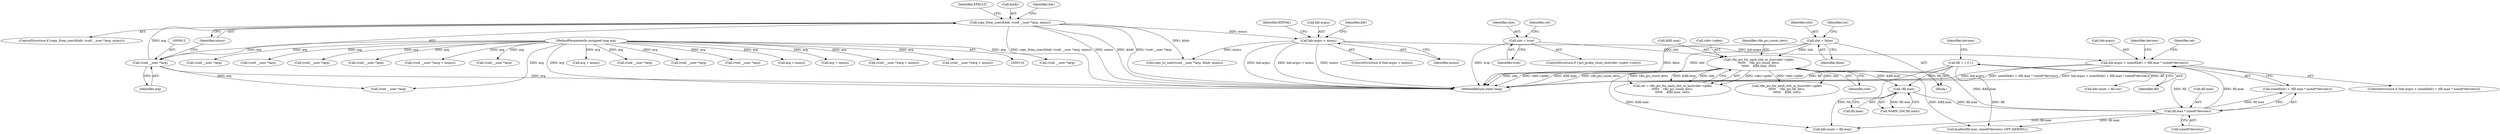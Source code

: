 digraph "0_linux_05692d7005a364add85c6e25a6c4447ce08f913a@API" {
"1000976" [label="(Call,hdr.argsz < sizeof(hdr) + (fill.max * sizeof(*devices)))"];
"1000919" [label="(Call,hdr.argsz < minsz)"];
"1000908" [label="(Call,copy_from_user(&hdr, (void __user *)arg, minsz))"];
"1000911" [label="(Call,(void __user *)arg)"];
"1000119" [label="(MethodParameterIn,unsigned long arg)"];
"1000983" [label="(Call,fill.max * sizeof(*devices))"];
"1000971" [label="(Call,!fill.max)"];
"1000893" [label="(Call,fill = { 0 })"];
"1000956" [label="(Call,vfio_pci_for_each_slot_or_bus(vdev->pdev,\n\t\t\t\t\t\t    vfio_pci_count_devs,\n\t\t\t\t\t\t    &fill.max, slot))"];
"1000940" [label="(Call,slot = true)"];
"1000900" [label="(Call,slot = false)"];
"1000893" [label="(Call,fill = { 0 })"];
"1000917" [label="(Identifier,EFAULT)"];
"1000909" [label="(Call,&hdr)"];
"1000908" [label="(Call,copy_from_user(&hdr, (void __user *)arg, minsz))"];
"1000918" [label="(ControlStructure,if (hdr.argsz < minsz))"];
"1000992" [label="(Identifier,ret)"];
"1000901" [label="(Identifier,slot)"];
"1001111" [label="(Call,(void __user *)arg)"];
"1000971" [label="(Call,!fill.max)"];
"1000972" [label="(Call,fill.max)"];
"1000557" [label="(Call,(void __user *)arg)"];
"1000897" [label="(Identifier,devices)"];
"1000970" [label="(Call,WARN_ON(!fill.max))"];
"1000183" [label="(Call,(void __user *)arg)"];
"1000975" [label="(ControlStructure,if (hdr.argsz < sizeof(hdr) + (fill.max * sizeof(*devices))))"];
"1000961" [label="(Call,&fill.max)"];
"1000589" [label="(Call,(void __user *)arg)"];
"1000911" [label="(Call,(void __user *)arg)"];
"1000987" [label="(Call,sizeof(*devices))"];
"1001369" [label="(MethodReturn,static long)"];
"1000914" [label="(Identifier,minsz)"];
"1000980" [label="(Call,sizeof(hdr) + (fill.max * sizeof(*devices)))"];
"1000995" [label="(Call,hdr.count = fill.max)"];
"1001005" [label="(Call,kcalloc(fill.max, sizeof(*devices), GFP_KERNEL))"];
"1000941" [label="(Identifier,slot)"];
"1000686" [label="(Call,(void __user *)arg)"];
"1000976" [label="(Call,hdr.argsz < sizeof(hdr) + (fill.max * sizeof(*devices)))"];
"1001047" [label="(Call,(void __user *)arg)"];
"1000920" [label="(Call,hdr.argsz)"];
"1000983" [label="(Call,fill.max * sizeof(*devices))"];
"1000894" [label="(Identifier,fill)"];
"1000919" [label="(Call,hdr.argsz < minsz)"];
"1001037" [label="(Call,hdr.count = fill.cur)"];
"1001063" [label="(Call,(void __user *)(arg + minsz))"];
"1000890" [label="(Block,)"];
"1000907" [label="(ControlStructure,if (copy_from_user(&hdr, (void __user *)arg, minsz)))"];
"1000609" [label="(Call,(void __user *)arg)"];
"1000823" [label="(Call,arg + minsz)"];
"1000940" [label="(Call,slot = true)"];
"1000921" [label="(Identifier,hdr)"];
"1000212" [label="(Call,(void __user *)arg)"];
"1000136" [label="(Call,(void __user *)arg)"];
"1000954" [label="(Call,ret = vfio_pci_for_each_slot_or_bus(vdev->pdev,\n\t\t\t\t\t\t    vfio_pci_count_devs,\n\t\t\t\t\t\t    &fill.max, slot))"];
"1000900" [label="(Call,slot = false)"];
"1000932" [label="(ControlStructure,if (!pci_probe_reset_slot(vdev->pdev->slot)))"];
"1000977" [label="(Call,hdr.argsz)"];
"1000119" [label="(MethodParameterIn,unsigned long arg)"];
"1000714" [label="(Call,(void __user *)arg)"];
"1000942" [label="(Identifier,true)"];
"1001026" [label="(Call,vfio_pci_for_each_slot_or_bus(vdev->pdev,\n\t\t\t\t\t\t    vfio_pci_fill_devs,\n\t\t\t\t\t\t    &fill, slot))"];
"1000902" [label="(Identifier,false)"];
"1001220" [label="(Call,arg + minsz)"];
"1000929" [label="(Identifier,hdr)"];
"1000957" [label="(Call,vdev->pdev)"];
"1000955" [label="(Identifier,ret)"];
"1001065" [label="(Call,arg + minsz)"];
"1000905" [label="(Identifier,ret)"];
"1001004" [label="(Identifier,devices)"];
"1000821" [label="(Call,(void __user *)(arg + minsz))"];
"1001218" [label="(Call,(void __user *)(arg + minsz))"];
"1000965" [label="(Identifier,slot)"];
"1000913" [label="(Identifier,arg)"];
"1000960" [label="(Identifier,vfio_pci_count_devs)"];
"1000956" [label="(Call,vfio_pci_for_each_slot_or_bus(vdev->pdev,\n\t\t\t\t\t\t    vfio_pci_count_devs,\n\t\t\t\t\t\t    &fill.max, slot))"];
"1000926" [label="(Identifier,EINVAL)"];
"1000923" [label="(Identifier,minsz)"];
"1001046" [label="(Call,copy_to_user((void __user *)arg, &hdr, minsz))"];
"1000984" [label="(Call,fill.max)"];
"1000976" -> "1000975"  [label="AST: "];
"1000976" -> "1000980"  [label="CFG: "];
"1000977" -> "1000976"  [label="AST: "];
"1000980" -> "1000976"  [label="AST: "];
"1000992" -> "1000976"  [label="CFG: "];
"1001004" -> "1000976"  [label="CFG: "];
"1000976" -> "1001369"  [label="DDG: hdr.argsz"];
"1000976" -> "1001369"  [label="DDG: sizeof(hdr) + (fill.max * sizeof(*devices))"];
"1000976" -> "1001369"  [label="DDG: hdr.argsz < sizeof(hdr) + (fill.max * sizeof(*devices))"];
"1000919" -> "1000976"  [label="DDG: hdr.argsz"];
"1000983" -> "1000976"  [label="DDG: fill.max"];
"1000919" -> "1000918"  [label="AST: "];
"1000919" -> "1000923"  [label="CFG: "];
"1000920" -> "1000919"  [label="AST: "];
"1000923" -> "1000919"  [label="AST: "];
"1000926" -> "1000919"  [label="CFG: "];
"1000929" -> "1000919"  [label="CFG: "];
"1000919" -> "1001369"  [label="DDG: hdr.argsz"];
"1000919" -> "1001369"  [label="DDG: hdr.argsz < minsz"];
"1000919" -> "1001369"  [label="DDG: minsz"];
"1000908" -> "1000919"  [label="DDG: minsz"];
"1000919" -> "1001046"  [label="DDG: minsz"];
"1000908" -> "1000907"  [label="AST: "];
"1000908" -> "1000914"  [label="CFG: "];
"1000909" -> "1000908"  [label="AST: "];
"1000911" -> "1000908"  [label="AST: "];
"1000914" -> "1000908"  [label="AST: "];
"1000917" -> "1000908"  [label="CFG: "];
"1000921" -> "1000908"  [label="CFG: "];
"1000908" -> "1001369"  [label="DDG: (void __user *)arg"];
"1000908" -> "1001369"  [label="DDG: copy_from_user(&hdr, (void __user *)arg, minsz)"];
"1000908" -> "1001369"  [label="DDG: minsz"];
"1000908" -> "1001369"  [label="DDG: &hdr"];
"1000911" -> "1000908"  [label="DDG: arg"];
"1000908" -> "1001046"  [label="DDG: &hdr"];
"1000911" -> "1000913"  [label="CFG: "];
"1000912" -> "1000911"  [label="AST: "];
"1000913" -> "1000911"  [label="AST: "];
"1000914" -> "1000911"  [label="CFG: "];
"1000911" -> "1001369"  [label="DDG: arg"];
"1000119" -> "1000911"  [label="DDG: arg"];
"1000911" -> "1001047"  [label="DDG: arg"];
"1000119" -> "1000116"  [label="AST: "];
"1000119" -> "1001369"  [label="DDG: arg"];
"1000119" -> "1000136"  [label="DDG: arg"];
"1000119" -> "1000183"  [label="DDG: arg"];
"1000119" -> "1000212"  [label="DDG: arg"];
"1000119" -> "1000557"  [label="DDG: arg"];
"1000119" -> "1000589"  [label="DDG: arg"];
"1000119" -> "1000609"  [label="DDG: arg"];
"1000119" -> "1000686"  [label="DDG: arg"];
"1000119" -> "1000714"  [label="DDG: arg"];
"1000119" -> "1000821"  [label="DDG: arg"];
"1000119" -> "1000823"  [label="DDG: arg"];
"1000119" -> "1001047"  [label="DDG: arg"];
"1000119" -> "1001063"  [label="DDG: arg"];
"1000119" -> "1001065"  [label="DDG: arg"];
"1000119" -> "1001111"  [label="DDG: arg"];
"1000119" -> "1001218"  [label="DDG: arg"];
"1000119" -> "1001220"  [label="DDG: arg"];
"1000983" -> "1000980"  [label="AST: "];
"1000983" -> "1000987"  [label="CFG: "];
"1000984" -> "1000983"  [label="AST: "];
"1000987" -> "1000983"  [label="AST: "];
"1000980" -> "1000983"  [label="CFG: "];
"1000983" -> "1000980"  [label="DDG: fill.max"];
"1000971" -> "1000983"  [label="DDG: fill.max"];
"1000893" -> "1000983"  [label="DDG: fill"];
"1000956" -> "1000983"  [label="DDG: &fill.max"];
"1000983" -> "1000995"  [label="DDG: fill.max"];
"1000983" -> "1001005"  [label="DDG: fill.max"];
"1000971" -> "1000970"  [label="AST: "];
"1000971" -> "1000972"  [label="CFG: "];
"1000972" -> "1000971"  [label="AST: "];
"1000970" -> "1000971"  [label="CFG: "];
"1000971" -> "1000970"  [label="DDG: fill.max"];
"1000893" -> "1000971"  [label="DDG: fill"];
"1000956" -> "1000971"  [label="DDG: &fill.max"];
"1000893" -> "1000890"  [label="AST: "];
"1000893" -> "1000894"  [label="CFG: "];
"1000894" -> "1000893"  [label="AST: "];
"1000897" -> "1000893"  [label="CFG: "];
"1000893" -> "1001369"  [label="DDG: fill"];
"1000893" -> "1000995"  [label="DDG: fill"];
"1000893" -> "1001005"  [label="DDG: fill"];
"1000893" -> "1001037"  [label="DDG: fill"];
"1000956" -> "1000954"  [label="AST: "];
"1000956" -> "1000965"  [label="CFG: "];
"1000957" -> "1000956"  [label="AST: "];
"1000960" -> "1000956"  [label="AST: "];
"1000961" -> "1000956"  [label="AST: "];
"1000965" -> "1000956"  [label="AST: "];
"1000954" -> "1000956"  [label="CFG: "];
"1000956" -> "1001369"  [label="DDG: slot"];
"1000956" -> "1001369"  [label="DDG: vdev->pdev"];
"1000956" -> "1001369"  [label="DDG: &fill.max"];
"1000956" -> "1001369"  [label="DDG: vfio_pci_count_devs"];
"1000956" -> "1000954"  [label="DDG: vdev->pdev"];
"1000956" -> "1000954"  [label="DDG: vfio_pci_count_devs"];
"1000956" -> "1000954"  [label="DDG: &fill.max"];
"1000956" -> "1000954"  [label="DDG: slot"];
"1000940" -> "1000956"  [label="DDG: slot"];
"1000900" -> "1000956"  [label="DDG: slot"];
"1000956" -> "1000995"  [label="DDG: &fill.max"];
"1000956" -> "1001005"  [label="DDG: &fill.max"];
"1000956" -> "1001026"  [label="DDG: vdev->pdev"];
"1000956" -> "1001026"  [label="DDG: slot"];
"1000940" -> "1000932"  [label="AST: "];
"1000940" -> "1000942"  [label="CFG: "];
"1000941" -> "1000940"  [label="AST: "];
"1000942" -> "1000940"  [label="AST: "];
"1000955" -> "1000940"  [label="CFG: "];
"1000940" -> "1001369"  [label="DDG: true"];
"1000900" -> "1000890"  [label="AST: "];
"1000900" -> "1000902"  [label="CFG: "];
"1000901" -> "1000900"  [label="AST: "];
"1000902" -> "1000900"  [label="AST: "];
"1000905" -> "1000900"  [label="CFG: "];
"1000900" -> "1001369"  [label="DDG: false"];
"1000900" -> "1001369"  [label="DDG: slot"];
}
